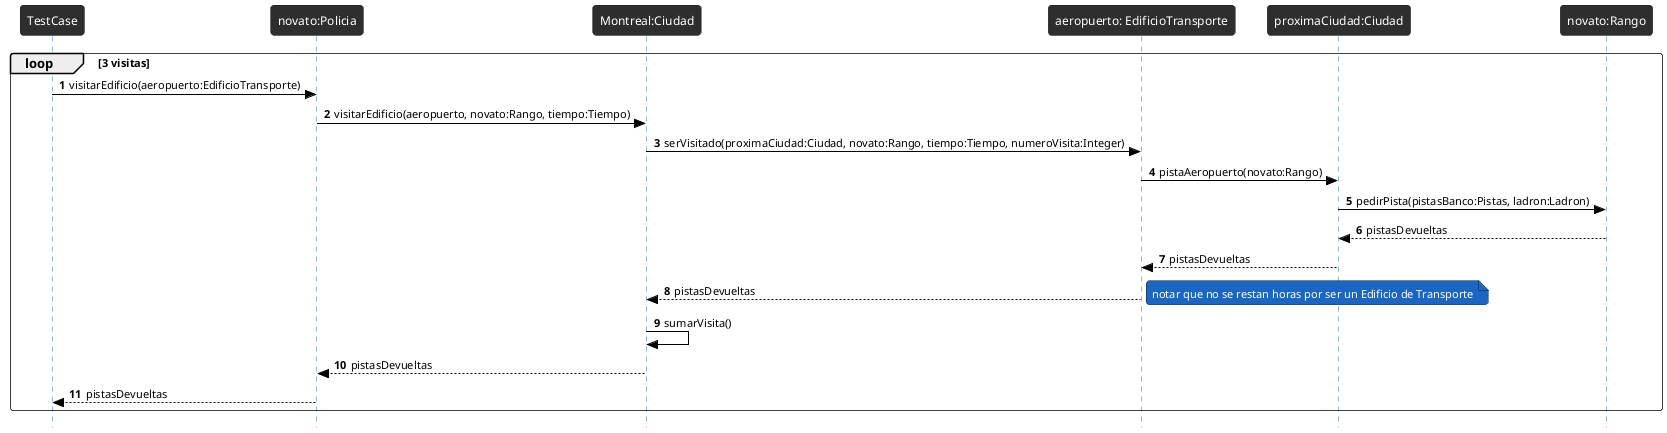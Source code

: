 @startuml

!theme reddress-darkblue
autonumber
skinparam style strictuml
skinparam BackGroundColor white
skinparam RoundCorner 7
skinparam SequenceGroupFontColor black
skinparam SequenceGroupBorderColor black
skinparam SequenceGroupBorderThickness 0.5
skinparam ArrowFontColor black
skinparam ArrowColor black
skinparam ActorFontColor black
skinparam participantFontSize 12
skinparam SequenceLifeLineBackGroundColor 2e2e2e
loop 3 visitas
TestCase -> "novato:Policia" as policia: visitarEdificio(aeropuerto:EdificioTransporte)

policia -> "Montreal:Ciudad" as montreal : visitarEdificio(aeropuerto, novato:Rango, tiempo:Tiempo)

montreal ->"aeropuerto: EdificioTransporte" as edificio: serVisitado(proximaCiudad:Ciudad, novato:Rango, tiempo:Tiempo, numeroVisita:Integer)
edificio -> "proximaCiudad:Ciudad" as proximaCiudad : pistaAeropuerto(novato:Rango)
proximaCiudad -> "novato:Rango" as rango : pedirPista(pistasBanco:Pistas, ladron:Ladron)
rango --> proximaCiudad: pistasDevueltas
proximaCiudad -->edificio : pistasDevueltas
montreal <-- edificio: pistasDevueltas
note right: notar que no se restan horas por ser un Edificio de Transporte
montreal -> montreal : sumarVisita()
policia <-- montreal: pistasDevueltas
policia --> TestCase: pistasDevueltas
end

@enduml